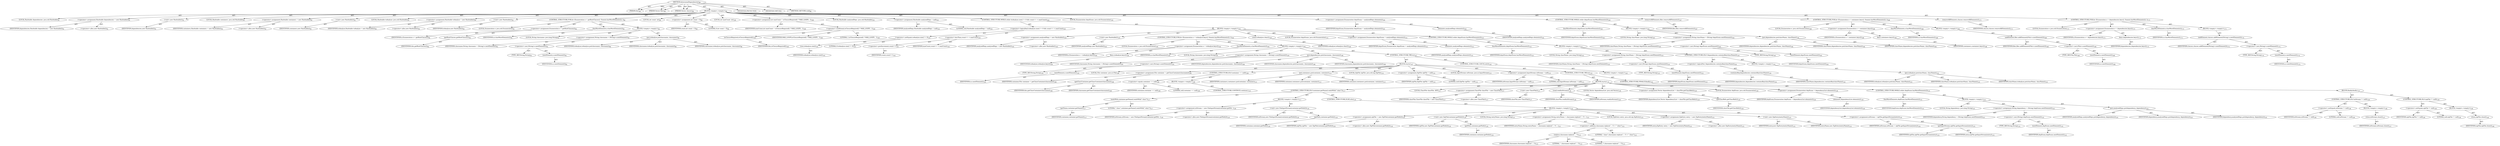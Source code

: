 digraph "determineDependencies" {  
"111669149697" [label = <(METHOD,determineDependencies)<SUB>88</SUB>> ]
"115964116992" [label = <(PARAM,this)<SUB>88</SUB>> ]
"115964116994" [label = <(PARAM,Vector files)<SUB>88</SUB>> ]
"115964116995" [label = <(PARAM,Vector classes)<SUB>88</SUB>> ]
"25769803777" [label = <(BLOCK,&lt;empty&gt;,&lt;empty&gt;)<SUB>88</SUB>> ]
"94489280512" [label = <(LOCAL,Hashtable dependencies: java.util.Hashtable)<SUB>91</SUB>> ]
"30064771072" [label = <(&lt;operator&gt;.assignment,Hashtable dependencies = new Hashtable())<SUB>91</SUB>> ]
"68719476739" [label = <(IDENTIFIER,dependencies,Hashtable dependencies = new Hashtable())<SUB>91</SUB>> ]
"30064771073" [label = <(&lt;operator&gt;.alloc,new Hashtable())<SUB>91</SUB>> ]
"30064771074" [label = <(&lt;init&gt;,new Hashtable())<SUB>91</SUB>> ]
"68719476740" [label = <(IDENTIFIER,dependencies,new Hashtable())<SUB>91</SUB>> ]
"94489280513" [label = <(LOCAL,Hashtable containers: java.util.Hashtable)<SUB>92</SUB>> ]
"30064771075" [label = <(&lt;operator&gt;.assignment,Hashtable containers = new Hashtable())<SUB>92</SUB>> ]
"68719476741" [label = <(IDENTIFIER,containers,Hashtable containers = new Hashtable())<SUB>92</SUB>> ]
"30064771076" [label = <(&lt;operator&gt;.alloc,new Hashtable())<SUB>92</SUB>> ]
"30064771077" [label = <(&lt;init&gt;,new Hashtable())<SUB>92</SUB>> ]
"68719476742" [label = <(IDENTIFIER,containers,new Hashtable())<SUB>92</SUB>> ]
"94489280514" [label = <(LOCAL,Hashtable toAnalyze: java.util.Hashtable)<SUB>93</SUB>> ]
"30064771078" [label = <(&lt;operator&gt;.assignment,Hashtable toAnalyze = new Hashtable())<SUB>93</SUB>> ]
"68719476743" [label = <(IDENTIFIER,toAnalyze,Hashtable toAnalyze = new Hashtable())<SUB>93</SUB>> ]
"30064771079" [label = <(&lt;operator&gt;.alloc,new Hashtable())<SUB>93</SUB>> ]
"30064771080" [label = <(&lt;init&gt;,new Hashtable())<SUB>93</SUB>> ]
"68719476744" [label = <(IDENTIFIER,toAnalyze,new Hashtable())<SUB>93</SUB>> ]
"47244640256" [label = <(CONTROL_STRUCTURE,FOR,for (Enumeration e = getRootClasses(); Some(e.hasMoreElements()); ))<SUB>94</SUB>> ]
"94489280515" [label = <(LOCAL,Enumeration e: java.util.Enumeration)<SUB>94</SUB>> ]
"30064771081" [label = <(&lt;operator&gt;.assignment,Enumeration e = getRootClasses())<SUB>94</SUB>> ]
"68719476745" [label = <(IDENTIFIER,e,Enumeration e = getRootClasses())<SUB>94</SUB>> ]
"30064771082" [label = <(getRootClasses,getRootClasses())<SUB>94</SUB>> ]
"68719476736" [label = <(IDENTIFIER,this,getRootClasses())<SUB>94</SUB>> ]
"30064771083" [label = <(hasMoreElements,e.hasMoreElements())<SUB>94</SUB>> ]
"68719476746" [label = <(IDENTIFIER,e,e.hasMoreElements())<SUB>94</SUB>> ]
"25769803778" [label = <(BLOCK,&lt;empty&gt;,&lt;empty&gt;)<SUB>94</SUB>> ]
"94489280516" [label = <(LOCAL,String classname: java.lang.String)<SUB>95</SUB>> ]
"30064771084" [label = <(&lt;operator&gt;.assignment,String classname = (String) e.nextElement())<SUB>95</SUB>> ]
"68719476747" [label = <(IDENTIFIER,classname,String classname = (String) e.nextElement())<SUB>95</SUB>> ]
"30064771085" [label = <(&lt;operator&gt;.cast,(String) e.nextElement())<SUB>95</SUB>> ]
"180388626432" [label = <(TYPE_REF,String,String)<SUB>95</SUB>> ]
"30064771086" [label = <(nextElement,e.nextElement())<SUB>95</SUB>> ]
"68719476748" [label = <(IDENTIFIER,e,e.nextElement())<SUB>95</SUB>> ]
"30064771087" [label = <(put,toAnalyze.put(classname, classname))<SUB>96</SUB>> ]
"68719476749" [label = <(IDENTIFIER,toAnalyze,toAnalyze.put(classname, classname))<SUB>96</SUB>> ]
"68719476750" [label = <(IDENTIFIER,classname,toAnalyze.put(classname, classname))<SUB>96</SUB>> ]
"68719476751" [label = <(IDENTIFIER,classname,toAnalyze.put(classname, classname))<SUB>96</SUB>> ]
"94489280517" [label = <(LOCAL,int count: int)<SUB>99</SUB>> ]
"30064771088" [label = <(&lt;operator&gt;.assignment,int count = 0)<SUB>99</SUB>> ]
"68719476752" [label = <(IDENTIFIER,count,int count = 0)<SUB>99</SUB>> ]
"90194313216" [label = <(LITERAL,0,int count = 0)<SUB>99</SUB>> ]
"94489280518" [label = <(LOCAL,int maxCount: int)<SUB>100</SUB>> ]
"30064771089" [label = <(&lt;operator&gt;.assignment,int maxCount = isClosureRequired() ? MAX_LOOPS : 1)<SUB>100</SUB>> ]
"68719476753" [label = <(IDENTIFIER,maxCount,int maxCount = isClosureRequired() ? MAX_LOOPS : 1)<SUB>100</SUB>> ]
"30064771090" [label = <(&lt;operator&gt;.conditional,isClosureRequired() ? MAX_LOOPS : 1)<SUB>100</SUB>> ]
"30064771091" [label = <(isClosureRequired,isClosureRequired())<SUB>100</SUB>> ]
"68719476737" [label = <(IDENTIFIER,this,isClosureRequired())<SUB>100</SUB>> ]
"68719476754" [label = <(IDENTIFIER,MAX_LOOPS,isClosureRequired() ? MAX_LOOPS : 1)<SUB>100</SUB>> ]
"90194313217" [label = <(LITERAL,1,isClosureRequired() ? MAX_LOOPS : 1)<SUB>100</SUB>> ]
"94489280519" [label = <(LOCAL,Hashtable analyzedDeps: java.util.Hashtable)<SUB>101</SUB>> ]
"30064771092" [label = <(&lt;operator&gt;.assignment,Hashtable analyzedDeps = null)<SUB>101</SUB>> ]
"68719476755" [label = <(IDENTIFIER,analyzedDeps,Hashtable analyzedDeps = null)<SUB>101</SUB>> ]
"90194313218" [label = <(LITERAL,null,Hashtable analyzedDeps = null)<SUB>101</SUB>> ]
"47244640257" [label = <(CONTROL_STRUCTURE,WHILE,while (toAnalyze.size() != 0 &amp;&amp; count++ &lt; maxCount))<SUB>102</SUB>> ]
"30064771093" [label = <(&lt;operator&gt;.logicalAnd,toAnalyze.size() != 0 &amp;&amp; count++ &lt; maxCount)<SUB>102</SUB>> ]
"30064771094" [label = <(&lt;operator&gt;.notEquals,toAnalyze.size() != 0)<SUB>102</SUB>> ]
"30064771095" [label = <(size,toAnalyze.size())<SUB>102</SUB>> ]
"68719476756" [label = <(IDENTIFIER,toAnalyze,toAnalyze.size())<SUB>102</SUB>> ]
"90194313219" [label = <(LITERAL,0,toAnalyze.size() != 0)<SUB>102</SUB>> ]
"30064771096" [label = <(&lt;operator&gt;.lessThan,count++ &lt; maxCount)<SUB>102</SUB>> ]
"30064771097" [label = <(&lt;operator&gt;.postIncrement,count++)<SUB>102</SUB>> ]
"68719476757" [label = <(IDENTIFIER,count,count++)<SUB>102</SUB>> ]
"68719476758" [label = <(IDENTIFIER,maxCount,count++ &lt; maxCount)<SUB>102</SUB>> ]
"25769803779" [label = <(BLOCK,&lt;empty&gt;,&lt;empty&gt;)<SUB>102</SUB>> ]
"30064771098" [label = <(&lt;operator&gt;.assignment,analyzedDeps = new Hashtable())<SUB>103</SUB>> ]
"68719476759" [label = <(IDENTIFIER,analyzedDeps,analyzedDeps = new Hashtable())<SUB>103</SUB>> ]
"30064771099" [label = <(&lt;operator&gt;.alloc,new Hashtable())<SUB>103</SUB>> ]
"30064771100" [label = <(&lt;init&gt;,new Hashtable())<SUB>103</SUB>> ]
"68719476760" [label = <(IDENTIFIER,analyzedDeps,new Hashtable())<SUB>103</SUB>> ]
"47244640258" [label = <(CONTROL_STRUCTURE,FOR,for (Enumeration e = toAnalyze.keys(); Some(e.hasMoreElements()); ))<SUB>104</SUB>> ]
"94489280520" [label = <(LOCAL,Enumeration e: java.util.Enumeration)<SUB>104</SUB>> ]
"30064771101" [label = <(&lt;operator&gt;.assignment,Enumeration e = toAnalyze.keys())<SUB>104</SUB>> ]
"68719476761" [label = <(IDENTIFIER,e,Enumeration e = toAnalyze.keys())<SUB>104</SUB>> ]
"30064771102" [label = <(keys,toAnalyze.keys())<SUB>104</SUB>> ]
"68719476762" [label = <(IDENTIFIER,toAnalyze,toAnalyze.keys())<SUB>104</SUB>> ]
"30064771103" [label = <(hasMoreElements,e.hasMoreElements())<SUB>104</SUB>> ]
"68719476763" [label = <(IDENTIFIER,e,e.hasMoreElements())<SUB>104</SUB>> ]
"25769803780" [label = <(BLOCK,&lt;empty&gt;,&lt;empty&gt;)<SUB>104</SUB>> ]
"94489280521" [label = <(LOCAL,String classname: java.lang.String)<SUB>105</SUB>> ]
"30064771104" [label = <(&lt;operator&gt;.assignment,String classname = (String) e.nextElement())<SUB>105</SUB>> ]
"68719476764" [label = <(IDENTIFIER,classname,String classname = (String) e.nextElement())<SUB>105</SUB>> ]
"30064771105" [label = <(&lt;operator&gt;.cast,(String) e.nextElement())<SUB>105</SUB>> ]
"180388626433" [label = <(TYPE_REF,String,String)<SUB>105</SUB>> ]
"30064771106" [label = <(nextElement,e.nextElement())<SUB>105</SUB>> ]
"68719476765" [label = <(IDENTIFIER,e,e.nextElement())<SUB>105</SUB>> ]
"30064771107" [label = <(put,dependencies.put(classname, classname))<SUB>106</SUB>> ]
"68719476766" [label = <(IDENTIFIER,dependencies,dependencies.put(classname, classname))<SUB>106</SUB>> ]
"68719476767" [label = <(IDENTIFIER,classname,dependencies.put(classname, classname))<SUB>106</SUB>> ]
"68719476768" [label = <(IDENTIFIER,classname,dependencies.put(classname, classname))<SUB>106</SUB>> ]
"47244640259" [label = <(CONTROL_STRUCTURE,TRY,try)<SUB>107</SUB>> ]
"25769803781" [label = <(BLOCK,try,try)<SUB>107</SUB>> ]
"94489280522" [label = <(LOCAL,File container: java.io.File)<SUB>108</SUB>> ]
"30064771108" [label = <(&lt;operator&gt;.assignment,File container = getClassContainer(classname))<SUB>108</SUB>> ]
"68719476769" [label = <(IDENTIFIER,container,File container = getClassContainer(classname))<SUB>108</SUB>> ]
"30064771109" [label = <(getClassContainer,getClassContainer(classname))<SUB>108</SUB>> ]
"68719476738" [label = <(IDENTIFIER,this,getClassContainer(classname))<SUB>108</SUB>> ]
"68719476770" [label = <(IDENTIFIER,classname,getClassContainer(classname))<SUB>108</SUB>> ]
"47244640260" [label = <(CONTROL_STRUCTURE,IF,if (container == null))<SUB>109</SUB>> ]
"30064771110" [label = <(&lt;operator&gt;.equals,container == null)<SUB>109</SUB>> ]
"68719476771" [label = <(IDENTIFIER,container,container == null)<SUB>109</SUB>> ]
"90194313220" [label = <(LITERAL,null,container == null)<SUB>109</SUB>> ]
"25769803782" [label = <(BLOCK,&lt;empty&gt;,&lt;empty&gt;)<SUB>109</SUB>> ]
"47244640261" [label = <(CONTROL_STRUCTURE,CONTINUE,continue;)<SUB>110</SUB>> ]
"30064771111" [label = <(put,containers.put(container, container))<SUB>112</SUB>> ]
"68719476772" [label = <(IDENTIFIER,containers,containers.put(container, container))<SUB>112</SUB>> ]
"68719476773" [label = <(IDENTIFIER,container,containers.put(container, container))<SUB>112</SUB>> ]
"68719476774" [label = <(IDENTIFIER,container,containers.put(container, container))<SUB>112</SUB>> ]
"94489280523" [label = <(LOCAL,ZipFile zipFile: java.util.zip.ZipFile)<SUB>114</SUB>> ]
"30064771112" [label = <(&lt;operator&gt;.assignment,ZipFile zipFile = null)<SUB>114</SUB>> ]
"68719476775" [label = <(IDENTIFIER,zipFile,ZipFile zipFile = null)<SUB>114</SUB>> ]
"90194313221" [label = <(LITERAL,null,ZipFile zipFile = null)<SUB>114</SUB>> ]
"94489280524" [label = <(LOCAL,InputStream inStream: java.io.InputStream)<SUB>115</SUB>> ]
"30064771113" [label = <(&lt;operator&gt;.assignment,InputStream inStream = null)<SUB>115</SUB>> ]
"68719476776" [label = <(IDENTIFIER,inStream,InputStream inStream = null)<SUB>115</SUB>> ]
"90194313222" [label = <(LITERAL,null,InputStream inStream = null)<SUB>115</SUB>> ]
"47244640262" [label = <(CONTROL_STRUCTURE,TRY,try)<SUB>116</SUB>> ]
"25769803783" [label = <(BLOCK,try,try)<SUB>116</SUB>> ]
"47244640263" [label = <(CONTROL_STRUCTURE,IF,if (container.getName().endsWith(&quot;.class&quot;)))<SUB>117</SUB>> ]
"30064771114" [label = <(endsWith,container.getName().endsWith(&quot;.class&quot;))<SUB>117</SUB>> ]
"30064771115" [label = <(getName,container.getName())<SUB>117</SUB>> ]
"68719476777" [label = <(IDENTIFIER,container,container.getName())<SUB>117</SUB>> ]
"90194313223" [label = <(LITERAL,&quot;.class&quot;,container.getName().endsWith(&quot;.class&quot;))<SUB>117</SUB>> ]
"25769803784" [label = <(BLOCK,&lt;empty&gt;,&lt;empty&gt;)<SUB>117</SUB>> ]
"30064771116" [label = <(&lt;operator&gt;.assignment,inStream = new FileInputStream(container.getPat...)<SUB>118</SUB>> ]
"68719476778" [label = <(IDENTIFIER,inStream,inStream = new FileInputStream(container.getPat...)<SUB>118</SUB>> ]
"30064771117" [label = <(&lt;operator&gt;.alloc,new FileInputStream(container.getPath()))<SUB>118</SUB>> ]
"30064771118" [label = <(&lt;init&gt;,new FileInputStream(container.getPath()))<SUB>118</SUB>> ]
"68719476779" [label = <(IDENTIFIER,inStream,new FileInputStream(container.getPath()))<SUB>118</SUB>> ]
"30064771119" [label = <(getPath,container.getPath())<SUB>118</SUB>> ]
"68719476780" [label = <(IDENTIFIER,container,container.getPath())<SUB>118</SUB>> ]
"47244640264" [label = <(CONTROL_STRUCTURE,ELSE,else)<SUB>119</SUB>> ]
"25769803785" [label = <(BLOCK,&lt;empty&gt;,&lt;empty&gt;)<SUB>119</SUB>> ]
"30064771120" [label = <(&lt;operator&gt;.assignment,zipFile = new ZipFile(container.getPath()))<SUB>120</SUB>> ]
"68719476781" [label = <(IDENTIFIER,zipFile,zipFile = new ZipFile(container.getPath()))<SUB>120</SUB>> ]
"30064771121" [label = <(&lt;operator&gt;.alloc,new ZipFile(container.getPath()))<SUB>120</SUB>> ]
"30064771122" [label = <(&lt;init&gt;,new ZipFile(container.getPath()))<SUB>120</SUB>> ]
"68719476782" [label = <(IDENTIFIER,zipFile,new ZipFile(container.getPath()))<SUB>120</SUB>> ]
"30064771123" [label = <(getPath,container.getPath())<SUB>120</SUB>> ]
"68719476783" [label = <(IDENTIFIER,container,container.getPath())<SUB>120</SUB>> ]
"94489280525" [label = <(LOCAL,String entryName: java.lang.String)<SUB>121</SUB>> ]
"30064771124" [label = <(&lt;operator&gt;.assignment,String entryName = classname.replace('.', '/') ...)<SUB>121</SUB>> ]
"68719476784" [label = <(IDENTIFIER,entryName,String entryName = classname.replace('.', '/') ...)<SUB>121</SUB>> ]
"30064771125" [label = <(&lt;operator&gt;.addition,classname.replace('.', '/') + &quot;.class&quot;)<SUB>122</SUB>> ]
"30064771126" [label = <(replace,classname.replace('.', '/'))<SUB>122</SUB>> ]
"68719476785" [label = <(IDENTIFIER,classname,classname.replace('.', '/'))<SUB>122</SUB>> ]
"90194313224" [label = <(LITERAL,'.',classname.replace('.', '/'))<SUB>122</SUB>> ]
"90194313225" [label = <(LITERAL,'/',classname.replace('.', '/'))<SUB>122</SUB>> ]
"90194313226" [label = <(LITERAL,&quot;.class&quot;,classname.replace('.', '/') + &quot;.class&quot;)<SUB>122</SUB>> ]
"94489280526" [label = <(LOCAL,ZipEntry entry: java.util.zip.ZipEntry)<SUB>123</SUB>> ]
"30064771127" [label = <(&lt;operator&gt;.assignment,ZipEntry entry = new ZipEntry(entryName))<SUB>123</SUB>> ]
"68719476786" [label = <(IDENTIFIER,entry,ZipEntry entry = new ZipEntry(entryName))<SUB>123</SUB>> ]
"30064771128" [label = <(&lt;operator&gt;.alloc,new ZipEntry(entryName))<SUB>123</SUB>> ]
"30064771129" [label = <(&lt;init&gt;,new ZipEntry(entryName))<SUB>123</SUB>> ]
"68719476787" [label = <(IDENTIFIER,entry,new ZipEntry(entryName))<SUB>123</SUB>> ]
"68719476788" [label = <(IDENTIFIER,entryName,new ZipEntry(entryName))<SUB>123</SUB>> ]
"30064771130" [label = <(&lt;operator&gt;.assignment,inStream = zipFile.getInputStream(entry))<SUB>124</SUB>> ]
"68719476789" [label = <(IDENTIFIER,inStream,inStream = zipFile.getInputStream(entry))<SUB>124</SUB>> ]
"30064771131" [label = <(getInputStream,zipFile.getInputStream(entry))<SUB>125</SUB>> ]
"68719476790" [label = <(IDENTIFIER,zipFile,zipFile.getInputStream(entry))<SUB>125</SUB>> ]
"68719476791" [label = <(IDENTIFIER,entry,zipFile.getInputStream(entry))<SUB>125</SUB>> ]
"94489280527" [label = <(LOCAL,ClassFile classFile: ANY)<SUB>127</SUB>> ]
"30064771132" [label = <(&lt;operator&gt;.assignment,ClassFile classFile = new ClassFile())<SUB>127</SUB>> ]
"68719476792" [label = <(IDENTIFIER,classFile,ClassFile classFile = new ClassFile())<SUB>127</SUB>> ]
"30064771133" [label = <(&lt;operator&gt;.alloc,new ClassFile())<SUB>127</SUB>> ]
"30064771134" [label = <(&lt;init&gt;,new ClassFile())<SUB>127</SUB>> ]
"68719476793" [label = <(IDENTIFIER,classFile,new ClassFile())<SUB>127</SUB>> ]
"30064771135" [label = <(read,read(inStream))<SUB>128</SUB>> ]
"68719476794" [label = <(IDENTIFIER,classFile,read(inStream))<SUB>128</SUB>> ]
"68719476795" [label = <(IDENTIFIER,inStream,read(inStream))<SUB>128</SUB>> ]
"94489280528" [label = <(LOCAL,Vector dependencyList: java.util.Vector)<SUB>129</SUB>> ]
"30064771136" [label = <(&lt;operator&gt;.assignment,Vector dependencyList = classFile.getClassRefs())<SUB>129</SUB>> ]
"68719476796" [label = <(IDENTIFIER,dependencyList,Vector dependencyList = classFile.getClassRefs())<SUB>129</SUB>> ]
"30064771137" [label = <(getClassRefs,getClassRefs())<SUB>129</SUB>> ]
"68719476797" [label = <(IDENTIFIER,classFile,getClassRefs())<SUB>129</SUB>> ]
"94489280529" [label = <(LOCAL,Enumeration depEnum: java.util.Enumeration)<SUB>130</SUB>> ]
"30064771138" [label = <(&lt;operator&gt;.assignment,Enumeration depEnum = dependencyList.elements())<SUB>130</SUB>> ]
"68719476798" [label = <(IDENTIFIER,depEnum,Enumeration depEnum = dependencyList.elements())<SUB>130</SUB>> ]
"30064771139" [label = <(elements,dependencyList.elements())<SUB>130</SUB>> ]
"68719476799" [label = <(IDENTIFIER,dependencyList,dependencyList.elements())<SUB>130</SUB>> ]
"47244640265" [label = <(CONTROL_STRUCTURE,WHILE,while (depEnum.hasMoreElements()))<SUB>131</SUB>> ]
"30064771140" [label = <(hasMoreElements,depEnum.hasMoreElements())<SUB>131</SUB>> ]
"68719476800" [label = <(IDENTIFIER,depEnum,depEnum.hasMoreElements())<SUB>131</SUB>> ]
"25769803786" [label = <(BLOCK,&lt;empty&gt;,&lt;empty&gt;)<SUB>131</SUB>> ]
"94489280530" [label = <(LOCAL,String dependency: java.lang.String)<SUB>132</SUB>> ]
"30064771141" [label = <(&lt;operator&gt;.assignment,String dependency = (String) depEnum.nextElement())<SUB>132</SUB>> ]
"68719476801" [label = <(IDENTIFIER,dependency,String dependency = (String) depEnum.nextElement())<SUB>132</SUB>> ]
"30064771142" [label = <(&lt;operator&gt;.cast,(String) depEnum.nextElement())<SUB>132</SUB>> ]
"180388626434" [label = <(TYPE_REF,String,String)<SUB>132</SUB>> ]
"30064771143" [label = <(nextElement,depEnum.nextElement())<SUB>132</SUB>> ]
"68719476802" [label = <(IDENTIFIER,depEnum,depEnum.nextElement())<SUB>132</SUB>> ]
"30064771144" [label = <(put,analyzedDeps.put(dependency, dependency))<SUB>133</SUB>> ]
"68719476803" [label = <(IDENTIFIER,analyzedDeps,analyzedDeps.put(dependency, dependency))<SUB>133</SUB>> ]
"68719476804" [label = <(IDENTIFIER,dependency,analyzedDeps.put(dependency, dependency))<SUB>133</SUB>> ]
"68719476805" [label = <(IDENTIFIER,dependency,analyzedDeps.put(dependency, dependency))<SUB>133</SUB>> ]
"47244640266" [label = <(CONTROL_STRUCTURE,FINALLY,finally)<SUB>135</SUB>> ]
"25769803787" [label = <(BLOCK,finally,finally)<SUB>135</SUB>> ]
"47244640267" [label = <(CONTROL_STRUCTURE,IF,if (inStream != null))<SUB>136</SUB>> ]
"30064771145" [label = <(&lt;operator&gt;.notEquals,inStream != null)<SUB>136</SUB>> ]
"68719476806" [label = <(IDENTIFIER,inStream,inStream != null)<SUB>136</SUB>> ]
"90194313227" [label = <(LITERAL,null,inStream != null)<SUB>136</SUB>> ]
"25769803788" [label = <(BLOCK,&lt;empty&gt;,&lt;empty&gt;)<SUB>136</SUB>> ]
"30064771146" [label = <(close,inStream.close())<SUB>137</SUB>> ]
"68719476807" [label = <(IDENTIFIER,inStream,inStream.close())<SUB>137</SUB>> ]
"47244640268" [label = <(CONTROL_STRUCTURE,IF,if (zipFile != null))<SUB>139</SUB>> ]
"30064771147" [label = <(&lt;operator&gt;.notEquals,zipFile != null)<SUB>139</SUB>> ]
"68719476808" [label = <(IDENTIFIER,zipFile,zipFile != null)<SUB>139</SUB>> ]
"90194313228" [label = <(LITERAL,null,zipFile != null)<SUB>139</SUB>> ]
"25769803789" [label = <(BLOCK,&lt;empty&gt;,&lt;empty&gt;)<SUB>139</SUB>> ]
"30064771148" [label = <(close,zipFile.close())<SUB>140</SUB>> ]
"68719476809" [label = <(IDENTIFIER,zipFile,zipFile.close())<SUB>140</SUB>> ]
"47244640269" [label = <(CONTROL_STRUCTURE,CATCH,catch)<SUB>143</SUB>> ]
"25769803790" [label = <(BLOCK,&lt;empty&gt;,&lt;empty&gt;)<SUB>143</SUB>> ]
"30064771149" [label = <(clear,toAnalyze.clear())<SUB>148</SUB>> ]
"68719476810" [label = <(IDENTIFIER,toAnalyze,toAnalyze.clear())<SUB>148</SUB>> ]
"94489280531" [label = <(LOCAL,Enumeration depsEnum: java.util.Enumeration)<SUB>151</SUB>> ]
"30064771150" [label = <(&lt;operator&gt;.assignment,Enumeration depsEnum = analyzedDeps.elements())<SUB>151</SUB>> ]
"68719476811" [label = <(IDENTIFIER,depsEnum,Enumeration depsEnum = analyzedDeps.elements())<SUB>151</SUB>> ]
"30064771151" [label = <(elements,analyzedDeps.elements())<SUB>151</SUB>> ]
"68719476812" [label = <(IDENTIFIER,analyzedDeps,analyzedDeps.elements())<SUB>151</SUB>> ]
"47244640270" [label = <(CONTROL_STRUCTURE,WHILE,while (depsEnum.hasMoreElements()))<SUB>152</SUB>> ]
"30064771152" [label = <(hasMoreElements,depsEnum.hasMoreElements())<SUB>152</SUB>> ]
"68719476813" [label = <(IDENTIFIER,depsEnum,depsEnum.hasMoreElements())<SUB>152</SUB>> ]
"25769803791" [label = <(BLOCK,&lt;empty&gt;,&lt;empty&gt;)<SUB>152</SUB>> ]
"94489280532" [label = <(LOCAL,String className: java.lang.String)<SUB>153</SUB>> ]
"30064771153" [label = <(&lt;operator&gt;.assignment,String className = (String) depsEnum.nextElement())<SUB>153</SUB>> ]
"68719476814" [label = <(IDENTIFIER,className,String className = (String) depsEnum.nextElement())<SUB>153</SUB>> ]
"30064771154" [label = <(&lt;operator&gt;.cast,(String) depsEnum.nextElement())<SUB>153</SUB>> ]
"180388626435" [label = <(TYPE_REF,String,String)<SUB>153</SUB>> ]
"30064771155" [label = <(nextElement,depsEnum.nextElement())<SUB>153</SUB>> ]
"68719476815" [label = <(IDENTIFIER,depsEnum,depsEnum.nextElement())<SUB>153</SUB>> ]
"47244640271" [label = <(CONTROL_STRUCTURE,IF,if (!dependencies.containsKey(className)))<SUB>154</SUB>> ]
"30064771156" [label = <(&lt;operator&gt;.logicalNot,!dependencies.containsKey(className))<SUB>154</SUB>> ]
"30064771157" [label = <(containsKey,dependencies.containsKey(className))<SUB>154</SUB>> ]
"68719476816" [label = <(IDENTIFIER,dependencies,dependencies.containsKey(className))<SUB>154</SUB>> ]
"68719476817" [label = <(IDENTIFIER,className,dependencies.containsKey(className))<SUB>154</SUB>> ]
"25769803792" [label = <(BLOCK,&lt;empty&gt;,&lt;empty&gt;)<SUB>154</SUB>> ]
"30064771158" [label = <(put,toAnalyze.put(className, className))<SUB>155</SUB>> ]
"68719476818" [label = <(IDENTIFIER,toAnalyze,toAnalyze.put(className, className))<SUB>155</SUB>> ]
"68719476819" [label = <(IDENTIFIER,className,toAnalyze.put(className, className))<SUB>155</SUB>> ]
"68719476820" [label = <(IDENTIFIER,className,toAnalyze.put(className, className))<SUB>155</SUB>> ]
"94489280533" [label = <(LOCAL,Enumeration depsEnum: java.util.Enumeration)<SUB>161</SUB>> ]
"30064771159" [label = <(&lt;operator&gt;.assignment,Enumeration depsEnum = analyzedDeps.elements())<SUB>161</SUB>> ]
"68719476821" [label = <(IDENTIFIER,depsEnum,Enumeration depsEnum = analyzedDeps.elements())<SUB>161</SUB>> ]
"30064771160" [label = <(elements,analyzedDeps.elements())<SUB>161</SUB>> ]
"68719476822" [label = <(IDENTIFIER,analyzedDeps,analyzedDeps.elements())<SUB>161</SUB>> ]
"47244640272" [label = <(CONTROL_STRUCTURE,WHILE,while (depsEnum.hasMoreElements()))<SUB>162</SUB>> ]
"30064771161" [label = <(hasMoreElements,depsEnum.hasMoreElements())<SUB>162</SUB>> ]
"68719476823" [label = <(IDENTIFIER,depsEnum,depsEnum.hasMoreElements())<SUB>162</SUB>> ]
"25769803793" [label = <(BLOCK,&lt;empty&gt;,&lt;empty&gt;)<SUB>162</SUB>> ]
"94489280534" [label = <(LOCAL,String className: java.lang.String)<SUB>163</SUB>> ]
"30064771162" [label = <(&lt;operator&gt;.assignment,String className = (String) depsEnum.nextElement())<SUB>163</SUB>> ]
"68719476824" [label = <(IDENTIFIER,className,String className = (String) depsEnum.nextElement())<SUB>163</SUB>> ]
"30064771163" [label = <(&lt;operator&gt;.cast,(String) depsEnum.nextElement())<SUB>163</SUB>> ]
"180388626436" [label = <(TYPE_REF,String,String)<SUB>163</SUB>> ]
"30064771164" [label = <(nextElement,depsEnum.nextElement())<SUB>163</SUB>> ]
"68719476825" [label = <(IDENTIFIER,depsEnum,depsEnum.nextElement())<SUB>163</SUB>> ]
"30064771165" [label = <(put,dependencies.put(className, className))<SUB>164</SUB>> ]
"68719476826" [label = <(IDENTIFIER,dependencies,dependencies.put(className, className))<SUB>164</SUB>> ]
"68719476827" [label = <(IDENTIFIER,className,dependencies.put(className, className))<SUB>164</SUB>> ]
"68719476828" [label = <(IDENTIFIER,className,dependencies.put(className, className))<SUB>164</SUB>> ]
"30064771166" [label = <(removeAllElements,files.removeAllElements())<SUB>167</SUB>> ]
"68719476829" [label = <(IDENTIFIER,files,files.removeAllElements())<SUB>167</SUB>> ]
"47244640273" [label = <(CONTROL_STRUCTURE,FOR,for (Enumeration e = containers.keys(); Some(e.hasMoreElements()); ))<SUB>168</SUB>> ]
"94489280535" [label = <(LOCAL,Enumeration e: java.util.Enumeration)<SUB>168</SUB>> ]
"30064771167" [label = <(&lt;operator&gt;.assignment,Enumeration e = containers.keys())<SUB>168</SUB>> ]
"68719476830" [label = <(IDENTIFIER,e,Enumeration e = containers.keys())<SUB>168</SUB>> ]
"30064771168" [label = <(keys,containers.keys())<SUB>168</SUB>> ]
"68719476831" [label = <(IDENTIFIER,containers,containers.keys())<SUB>168</SUB>> ]
"30064771169" [label = <(hasMoreElements,e.hasMoreElements())<SUB>168</SUB>> ]
"68719476832" [label = <(IDENTIFIER,e,e.hasMoreElements())<SUB>168</SUB>> ]
"25769803794" [label = <(BLOCK,&lt;empty&gt;,&lt;empty&gt;)<SUB>168</SUB>> ]
"30064771170" [label = <(addElement,files.addElement((File) e.nextElement()))<SUB>169</SUB>> ]
"68719476833" [label = <(IDENTIFIER,files,files.addElement((File) e.nextElement()))<SUB>169</SUB>> ]
"30064771171" [label = <(&lt;operator&gt;.cast,(File) e.nextElement())<SUB>169</SUB>> ]
"180388626437" [label = <(TYPE_REF,File,File)<SUB>169</SUB>> ]
"30064771172" [label = <(nextElement,e.nextElement())<SUB>169</SUB>> ]
"68719476834" [label = <(IDENTIFIER,e,e.nextElement())<SUB>169</SUB>> ]
"30064771173" [label = <(removeAllElements,classes.removeAllElements())<SUB>172</SUB>> ]
"68719476835" [label = <(IDENTIFIER,classes,classes.removeAllElements())<SUB>172</SUB>> ]
"47244640274" [label = <(CONTROL_STRUCTURE,FOR,for (Enumeration e = dependencies.keys(); Some(e.hasMoreElements()); ))<SUB>173</SUB>> ]
"94489280536" [label = <(LOCAL,Enumeration e: java.util.Enumeration)<SUB>173</SUB>> ]
"30064771174" [label = <(&lt;operator&gt;.assignment,Enumeration e = dependencies.keys())<SUB>173</SUB>> ]
"68719476836" [label = <(IDENTIFIER,e,Enumeration e = dependencies.keys())<SUB>173</SUB>> ]
"30064771175" [label = <(keys,dependencies.keys())<SUB>173</SUB>> ]
"68719476837" [label = <(IDENTIFIER,dependencies,dependencies.keys())<SUB>173</SUB>> ]
"30064771176" [label = <(hasMoreElements,e.hasMoreElements())<SUB>173</SUB>> ]
"68719476838" [label = <(IDENTIFIER,e,e.hasMoreElements())<SUB>173</SUB>> ]
"25769803795" [label = <(BLOCK,&lt;empty&gt;,&lt;empty&gt;)<SUB>173</SUB>> ]
"30064771177" [label = <(addElement,classes.addElement((String) e.nextElement()))<SUB>174</SUB>> ]
"68719476839" [label = <(IDENTIFIER,classes,classes.addElement((String) e.nextElement()))<SUB>174</SUB>> ]
"30064771178" [label = <(&lt;operator&gt;.cast,(String) e.nextElement())<SUB>174</SUB>> ]
"180388626438" [label = <(TYPE_REF,String,String)<SUB>174</SUB>> ]
"30064771179" [label = <(nextElement,e.nextElement())<SUB>174</SUB>> ]
"68719476840" [label = <(IDENTIFIER,e,e.nextElement())<SUB>174</SUB>> ]
"133143986178" [label = <(MODIFIER,PROTECTED)> ]
"133143986179" [label = <(MODIFIER,VIRTUAL)> ]
"128849018881" [label = <(METHOD_RETURN,void)<SUB>88</SUB>> ]
  "111669149697" -> "115964116992"  [ label = "AST: "] 
  "111669149697" -> "115964116994"  [ label = "AST: "] 
  "111669149697" -> "115964116995"  [ label = "AST: "] 
  "111669149697" -> "25769803777"  [ label = "AST: "] 
  "111669149697" -> "133143986178"  [ label = "AST: "] 
  "111669149697" -> "133143986179"  [ label = "AST: "] 
  "111669149697" -> "128849018881"  [ label = "AST: "] 
  "25769803777" -> "94489280512"  [ label = "AST: "] 
  "25769803777" -> "30064771072"  [ label = "AST: "] 
  "25769803777" -> "30064771074"  [ label = "AST: "] 
  "25769803777" -> "94489280513"  [ label = "AST: "] 
  "25769803777" -> "30064771075"  [ label = "AST: "] 
  "25769803777" -> "30064771077"  [ label = "AST: "] 
  "25769803777" -> "94489280514"  [ label = "AST: "] 
  "25769803777" -> "30064771078"  [ label = "AST: "] 
  "25769803777" -> "30064771080"  [ label = "AST: "] 
  "25769803777" -> "47244640256"  [ label = "AST: "] 
  "25769803777" -> "94489280517"  [ label = "AST: "] 
  "25769803777" -> "30064771088"  [ label = "AST: "] 
  "25769803777" -> "94489280518"  [ label = "AST: "] 
  "25769803777" -> "30064771089"  [ label = "AST: "] 
  "25769803777" -> "94489280519"  [ label = "AST: "] 
  "25769803777" -> "30064771092"  [ label = "AST: "] 
  "25769803777" -> "47244640257"  [ label = "AST: "] 
  "25769803777" -> "94489280533"  [ label = "AST: "] 
  "25769803777" -> "30064771159"  [ label = "AST: "] 
  "25769803777" -> "47244640272"  [ label = "AST: "] 
  "25769803777" -> "30064771166"  [ label = "AST: "] 
  "25769803777" -> "47244640273"  [ label = "AST: "] 
  "25769803777" -> "30064771173"  [ label = "AST: "] 
  "25769803777" -> "47244640274"  [ label = "AST: "] 
  "30064771072" -> "68719476739"  [ label = "AST: "] 
  "30064771072" -> "30064771073"  [ label = "AST: "] 
  "30064771074" -> "68719476740"  [ label = "AST: "] 
  "30064771075" -> "68719476741"  [ label = "AST: "] 
  "30064771075" -> "30064771076"  [ label = "AST: "] 
  "30064771077" -> "68719476742"  [ label = "AST: "] 
  "30064771078" -> "68719476743"  [ label = "AST: "] 
  "30064771078" -> "30064771079"  [ label = "AST: "] 
  "30064771080" -> "68719476744"  [ label = "AST: "] 
  "47244640256" -> "94489280515"  [ label = "AST: "] 
  "47244640256" -> "30064771081"  [ label = "AST: "] 
  "47244640256" -> "30064771083"  [ label = "AST: "] 
  "47244640256" -> "25769803778"  [ label = "AST: "] 
  "30064771081" -> "68719476745"  [ label = "AST: "] 
  "30064771081" -> "30064771082"  [ label = "AST: "] 
  "30064771082" -> "68719476736"  [ label = "AST: "] 
  "30064771083" -> "68719476746"  [ label = "AST: "] 
  "25769803778" -> "94489280516"  [ label = "AST: "] 
  "25769803778" -> "30064771084"  [ label = "AST: "] 
  "25769803778" -> "30064771087"  [ label = "AST: "] 
  "30064771084" -> "68719476747"  [ label = "AST: "] 
  "30064771084" -> "30064771085"  [ label = "AST: "] 
  "30064771085" -> "180388626432"  [ label = "AST: "] 
  "30064771085" -> "30064771086"  [ label = "AST: "] 
  "30064771086" -> "68719476748"  [ label = "AST: "] 
  "30064771087" -> "68719476749"  [ label = "AST: "] 
  "30064771087" -> "68719476750"  [ label = "AST: "] 
  "30064771087" -> "68719476751"  [ label = "AST: "] 
  "30064771088" -> "68719476752"  [ label = "AST: "] 
  "30064771088" -> "90194313216"  [ label = "AST: "] 
  "30064771089" -> "68719476753"  [ label = "AST: "] 
  "30064771089" -> "30064771090"  [ label = "AST: "] 
  "30064771090" -> "30064771091"  [ label = "AST: "] 
  "30064771090" -> "68719476754"  [ label = "AST: "] 
  "30064771090" -> "90194313217"  [ label = "AST: "] 
  "30064771091" -> "68719476737"  [ label = "AST: "] 
  "30064771092" -> "68719476755"  [ label = "AST: "] 
  "30064771092" -> "90194313218"  [ label = "AST: "] 
  "47244640257" -> "30064771093"  [ label = "AST: "] 
  "47244640257" -> "25769803779"  [ label = "AST: "] 
  "30064771093" -> "30064771094"  [ label = "AST: "] 
  "30064771093" -> "30064771096"  [ label = "AST: "] 
  "30064771094" -> "30064771095"  [ label = "AST: "] 
  "30064771094" -> "90194313219"  [ label = "AST: "] 
  "30064771095" -> "68719476756"  [ label = "AST: "] 
  "30064771096" -> "30064771097"  [ label = "AST: "] 
  "30064771096" -> "68719476758"  [ label = "AST: "] 
  "30064771097" -> "68719476757"  [ label = "AST: "] 
  "25769803779" -> "30064771098"  [ label = "AST: "] 
  "25769803779" -> "30064771100"  [ label = "AST: "] 
  "25769803779" -> "47244640258"  [ label = "AST: "] 
  "25769803779" -> "30064771149"  [ label = "AST: "] 
  "25769803779" -> "94489280531"  [ label = "AST: "] 
  "25769803779" -> "30064771150"  [ label = "AST: "] 
  "25769803779" -> "47244640270"  [ label = "AST: "] 
  "30064771098" -> "68719476759"  [ label = "AST: "] 
  "30064771098" -> "30064771099"  [ label = "AST: "] 
  "30064771100" -> "68719476760"  [ label = "AST: "] 
  "47244640258" -> "94489280520"  [ label = "AST: "] 
  "47244640258" -> "30064771101"  [ label = "AST: "] 
  "47244640258" -> "30064771103"  [ label = "AST: "] 
  "47244640258" -> "25769803780"  [ label = "AST: "] 
  "30064771101" -> "68719476761"  [ label = "AST: "] 
  "30064771101" -> "30064771102"  [ label = "AST: "] 
  "30064771102" -> "68719476762"  [ label = "AST: "] 
  "30064771103" -> "68719476763"  [ label = "AST: "] 
  "25769803780" -> "94489280521"  [ label = "AST: "] 
  "25769803780" -> "30064771104"  [ label = "AST: "] 
  "25769803780" -> "30064771107"  [ label = "AST: "] 
  "25769803780" -> "47244640259"  [ label = "AST: "] 
  "30064771104" -> "68719476764"  [ label = "AST: "] 
  "30064771104" -> "30064771105"  [ label = "AST: "] 
  "30064771105" -> "180388626433"  [ label = "AST: "] 
  "30064771105" -> "30064771106"  [ label = "AST: "] 
  "30064771106" -> "68719476765"  [ label = "AST: "] 
  "30064771107" -> "68719476766"  [ label = "AST: "] 
  "30064771107" -> "68719476767"  [ label = "AST: "] 
  "30064771107" -> "68719476768"  [ label = "AST: "] 
  "47244640259" -> "25769803781"  [ label = "AST: "] 
  "47244640259" -> "47244640269"  [ label = "AST: "] 
  "25769803781" -> "94489280522"  [ label = "AST: "] 
  "25769803781" -> "30064771108"  [ label = "AST: "] 
  "25769803781" -> "47244640260"  [ label = "AST: "] 
  "25769803781" -> "30064771111"  [ label = "AST: "] 
  "25769803781" -> "94489280523"  [ label = "AST: "] 
  "25769803781" -> "30064771112"  [ label = "AST: "] 
  "25769803781" -> "94489280524"  [ label = "AST: "] 
  "25769803781" -> "30064771113"  [ label = "AST: "] 
  "25769803781" -> "47244640262"  [ label = "AST: "] 
  "30064771108" -> "68719476769"  [ label = "AST: "] 
  "30064771108" -> "30064771109"  [ label = "AST: "] 
  "30064771109" -> "68719476738"  [ label = "AST: "] 
  "30064771109" -> "68719476770"  [ label = "AST: "] 
  "47244640260" -> "30064771110"  [ label = "AST: "] 
  "47244640260" -> "25769803782"  [ label = "AST: "] 
  "30064771110" -> "68719476771"  [ label = "AST: "] 
  "30064771110" -> "90194313220"  [ label = "AST: "] 
  "25769803782" -> "47244640261"  [ label = "AST: "] 
  "30064771111" -> "68719476772"  [ label = "AST: "] 
  "30064771111" -> "68719476773"  [ label = "AST: "] 
  "30064771111" -> "68719476774"  [ label = "AST: "] 
  "30064771112" -> "68719476775"  [ label = "AST: "] 
  "30064771112" -> "90194313221"  [ label = "AST: "] 
  "30064771113" -> "68719476776"  [ label = "AST: "] 
  "30064771113" -> "90194313222"  [ label = "AST: "] 
  "47244640262" -> "25769803783"  [ label = "AST: "] 
  "47244640262" -> "47244640266"  [ label = "AST: "] 
  "25769803783" -> "47244640263"  [ label = "AST: "] 
  "25769803783" -> "94489280527"  [ label = "AST: "] 
  "25769803783" -> "30064771132"  [ label = "AST: "] 
  "25769803783" -> "30064771134"  [ label = "AST: "] 
  "25769803783" -> "30064771135"  [ label = "AST: "] 
  "25769803783" -> "94489280528"  [ label = "AST: "] 
  "25769803783" -> "30064771136"  [ label = "AST: "] 
  "25769803783" -> "94489280529"  [ label = "AST: "] 
  "25769803783" -> "30064771138"  [ label = "AST: "] 
  "25769803783" -> "47244640265"  [ label = "AST: "] 
  "47244640263" -> "30064771114"  [ label = "AST: "] 
  "47244640263" -> "25769803784"  [ label = "AST: "] 
  "47244640263" -> "47244640264"  [ label = "AST: "] 
  "30064771114" -> "30064771115"  [ label = "AST: "] 
  "30064771114" -> "90194313223"  [ label = "AST: "] 
  "30064771115" -> "68719476777"  [ label = "AST: "] 
  "25769803784" -> "30064771116"  [ label = "AST: "] 
  "25769803784" -> "30064771118"  [ label = "AST: "] 
  "30064771116" -> "68719476778"  [ label = "AST: "] 
  "30064771116" -> "30064771117"  [ label = "AST: "] 
  "30064771118" -> "68719476779"  [ label = "AST: "] 
  "30064771118" -> "30064771119"  [ label = "AST: "] 
  "30064771119" -> "68719476780"  [ label = "AST: "] 
  "47244640264" -> "25769803785"  [ label = "AST: "] 
  "25769803785" -> "30064771120"  [ label = "AST: "] 
  "25769803785" -> "30064771122"  [ label = "AST: "] 
  "25769803785" -> "94489280525"  [ label = "AST: "] 
  "25769803785" -> "30064771124"  [ label = "AST: "] 
  "25769803785" -> "94489280526"  [ label = "AST: "] 
  "25769803785" -> "30064771127"  [ label = "AST: "] 
  "25769803785" -> "30064771129"  [ label = "AST: "] 
  "25769803785" -> "30064771130"  [ label = "AST: "] 
  "30064771120" -> "68719476781"  [ label = "AST: "] 
  "30064771120" -> "30064771121"  [ label = "AST: "] 
  "30064771122" -> "68719476782"  [ label = "AST: "] 
  "30064771122" -> "30064771123"  [ label = "AST: "] 
  "30064771123" -> "68719476783"  [ label = "AST: "] 
  "30064771124" -> "68719476784"  [ label = "AST: "] 
  "30064771124" -> "30064771125"  [ label = "AST: "] 
  "30064771125" -> "30064771126"  [ label = "AST: "] 
  "30064771125" -> "90194313226"  [ label = "AST: "] 
  "30064771126" -> "68719476785"  [ label = "AST: "] 
  "30064771126" -> "90194313224"  [ label = "AST: "] 
  "30064771126" -> "90194313225"  [ label = "AST: "] 
  "30064771127" -> "68719476786"  [ label = "AST: "] 
  "30064771127" -> "30064771128"  [ label = "AST: "] 
  "30064771129" -> "68719476787"  [ label = "AST: "] 
  "30064771129" -> "68719476788"  [ label = "AST: "] 
  "30064771130" -> "68719476789"  [ label = "AST: "] 
  "30064771130" -> "30064771131"  [ label = "AST: "] 
  "30064771131" -> "68719476790"  [ label = "AST: "] 
  "30064771131" -> "68719476791"  [ label = "AST: "] 
  "30064771132" -> "68719476792"  [ label = "AST: "] 
  "30064771132" -> "30064771133"  [ label = "AST: "] 
  "30064771134" -> "68719476793"  [ label = "AST: "] 
  "30064771135" -> "68719476794"  [ label = "AST: "] 
  "30064771135" -> "68719476795"  [ label = "AST: "] 
  "30064771136" -> "68719476796"  [ label = "AST: "] 
  "30064771136" -> "30064771137"  [ label = "AST: "] 
  "30064771137" -> "68719476797"  [ label = "AST: "] 
  "30064771138" -> "68719476798"  [ label = "AST: "] 
  "30064771138" -> "30064771139"  [ label = "AST: "] 
  "30064771139" -> "68719476799"  [ label = "AST: "] 
  "47244640265" -> "30064771140"  [ label = "AST: "] 
  "47244640265" -> "25769803786"  [ label = "AST: "] 
  "30064771140" -> "68719476800"  [ label = "AST: "] 
  "25769803786" -> "94489280530"  [ label = "AST: "] 
  "25769803786" -> "30064771141"  [ label = "AST: "] 
  "25769803786" -> "30064771144"  [ label = "AST: "] 
  "30064771141" -> "68719476801"  [ label = "AST: "] 
  "30064771141" -> "30064771142"  [ label = "AST: "] 
  "30064771142" -> "180388626434"  [ label = "AST: "] 
  "30064771142" -> "30064771143"  [ label = "AST: "] 
  "30064771143" -> "68719476802"  [ label = "AST: "] 
  "30064771144" -> "68719476803"  [ label = "AST: "] 
  "30064771144" -> "68719476804"  [ label = "AST: "] 
  "30064771144" -> "68719476805"  [ label = "AST: "] 
  "47244640266" -> "25769803787"  [ label = "AST: "] 
  "25769803787" -> "47244640267"  [ label = "AST: "] 
  "25769803787" -> "47244640268"  [ label = "AST: "] 
  "47244640267" -> "30064771145"  [ label = "AST: "] 
  "47244640267" -> "25769803788"  [ label = "AST: "] 
  "30064771145" -> "68719476806"  [ label = "AST: "] 
  "30064771145" -> "90194313227"  [ label = "AST: "] 
  "25769803788" -> "30064771146"  [ label = "AST: "] 
  "30064771146" -> "68719476807"  [ label = "AST: "] 
  "47244640268" -> "30064771147"  [ label = "AST: "] 
  "47244640268" -> "25769803789"  [ label = "AST: "] 
  "30064771147" -> "68719476808"  [ label = "AST: "] 
  "30064771147" -> "90194313228"  [ label = "AST: "] 
  "25769803789" -> "30064771148"  [ label = "AST: "] 
  "30064771148" -> "68719476809"  [ label = "AST: "] 
  "47244640269" -> "25769803790"  [ label = "AST: "] 
  "30064771149" -> "68719476810"  [ label = "AST: "] 
  "30064771150" -> "68719476811"  [ label = "AST: "] 
  "30064771150" -> "30064771151"  [ label = "AST: "] 
  "30064771151" -> "68719476812"  [ label = "AST: "] 
  "47244640270" -> "30064771152"  [ label = "AST: "] 
  "47244640270" -> "25769803791"  [ label = "AST: "] 
  "30064771152" -> "68719476813"  [ label = "AST: "] 
  "25769803791" -> "94489280532"  [ label = "AST: "] 
  "25769803791" -> "30064771153"  [ label = "AST: "] 
  "25769803791" -> "47244640271"  [ label = "AST: "] 
  "30064771153" -> "68719476814"  [ label = "AST: "] 
  "30064771153" -> "30064771154"  [ label = "AST: "] 
  "30064771154" -> "180388626435"  [ label = "AST: "] 
  "30064771154" -> "30064771155"  [ label = "AST: "] 
  "30064771155" -> "68719476815"  [ label = "AST: "] 
  "47244640271" -> "30064771156"  [ label = "AST: "] 
  "47244640271" -> "25769803792"  [ label = "AST: "] 
  "30064771156" -> "30064771157"  [ label = "AST: "] 
  "30064771157" -> "68719476816"  [ label = "AST: "] 
  "30064771157" -> "68719476817"  [ label = "AST: "] 
  "25769803792" -> "30064771158"  [ label = "AST: "] 
  "30064771158" -> "68719476818"  [ label = "AST: "] 
  "30064771158" -> "68719476819"  [ label = "AST: "] 
  "30064771158" -> "68719476820"  [ label = "AST: "] 
  "30064771159" -> "68719476821"  [ label = "AST: "] 
  "30064771159" -> "30064771160"  [ label = "AST: "] 
  "30064771160" -> "68719476822"  [ label = "AST: "] 
  "47244640272" -> "30064771161"  [ label = "AST: "] 
  "47244640272" -> "25769803793"  [ label = "AST: "] 
  "30064771161" -> "68719476823"  [ label = "AST: "] 
  "25769803793" -> "94489280534"  [ label = "AST: "] 
  "25769803793" -> "30064771162"  [ label = "AST: "] 
  "25769803793" -> "30064771165"  [ label = "AST: "] 
  "30064771162" -> "68719476824"  [ label = "AST: "] 
  "30064771162" -> "30064771163"  [ label = "AST: "] 
  "30064771163" -> "180388626436"  [ label = "AST: "] 
  "30064771163" -> "30064771164"  [ label = "AST: "] 
  "30064771164" -> "68719476825"  [ label = "AST: "] 
  "30064771165" -> "68719476826"  [ label = "AST: "] 
  "30064771165" -> "68719476827"  [ label = "AST: "] 
  "30064771165" -> "68719476828"  [ label = "AST: "] 
  "30064771166" -> "68719476829"  [ label = "AST: "] 
  "47244640273" -> "94489280535"  [ label = "AST: "] 
  "47244640273" -> "30064771167"  [ label = "AST: "] 
  "47244640273" -> "30064771169"  [ label = "AST: "] 
  "47244640273" -> "25769803794"  [ label = "AST: "] 
  "30064771167" -> "68719476830"  [ label = "AST: "] 
  "30064771167" -> "30064771168"  [ label = "AST: "] 
  "30064771168" -> "68719476831"  [ label = "AST: "] 
  "30064771169" -> "68719476832"  [ label = "AST: "] 
  "25769803794" -> "30064771170"  [ label = "AST: "] 
  "30064771170" -> "68719476833"  [ label = "AST: "] 
  "30064771170" -> "30064771171"  [ label = "AST: "] 
  "30064771171" -> "180388626437"  [ label = "AST: "] 
  "30064771171" -> "30064771172"  [ label = "AST: "] 
  "30064771172" -> "68719476834"  [ label = "AST: "] 
  "30064771173" -> "68719476835"  [ label = "AST: "] 
  "47244640274" -> "94489280536"  [ label = "AST: "] 
  "47244640274" -> "30064771174"  [ label = "AST: "] 
  "47244640274" -> "30064771176"  [ label = "AST: "] 
  "47244640274" -> "25769803795"  [ label = "AST: "] 
  "30064771174" -> "68719476836"  [ label = "AST: "] 
  "30064771174" -> "30064771175"  [ label = "AST: "] 
  "30064771175" -> "68719476837"  [ label = "AST: "] 
  "30064771176" -> "68719476838"  [ label = "AST: "] 
  "25769803795" -> "30064771177"  [ label = "AST: "] 
  "30064771177" -> "68719476839"  [ label = "AST: "] 
  "30064771177" -> "30064771178"  [ label = "AST: "] 
  "30064771178" -> "180388626438"  [ label = "AST: "] 
  "30064771178" -> "30064771179"  [ label = "AST: "] 
  "30064771179" -> "68719476840"  [ label = "AST: "] 
  "111669149697" -> "115964116992"  [ label = "DDG: "] 
  "111669149697" -> "115964116994"  [ label = "DDG: "] 
  "111669149697" -> "115964116995"  [ label = "DDG: "] 
}
